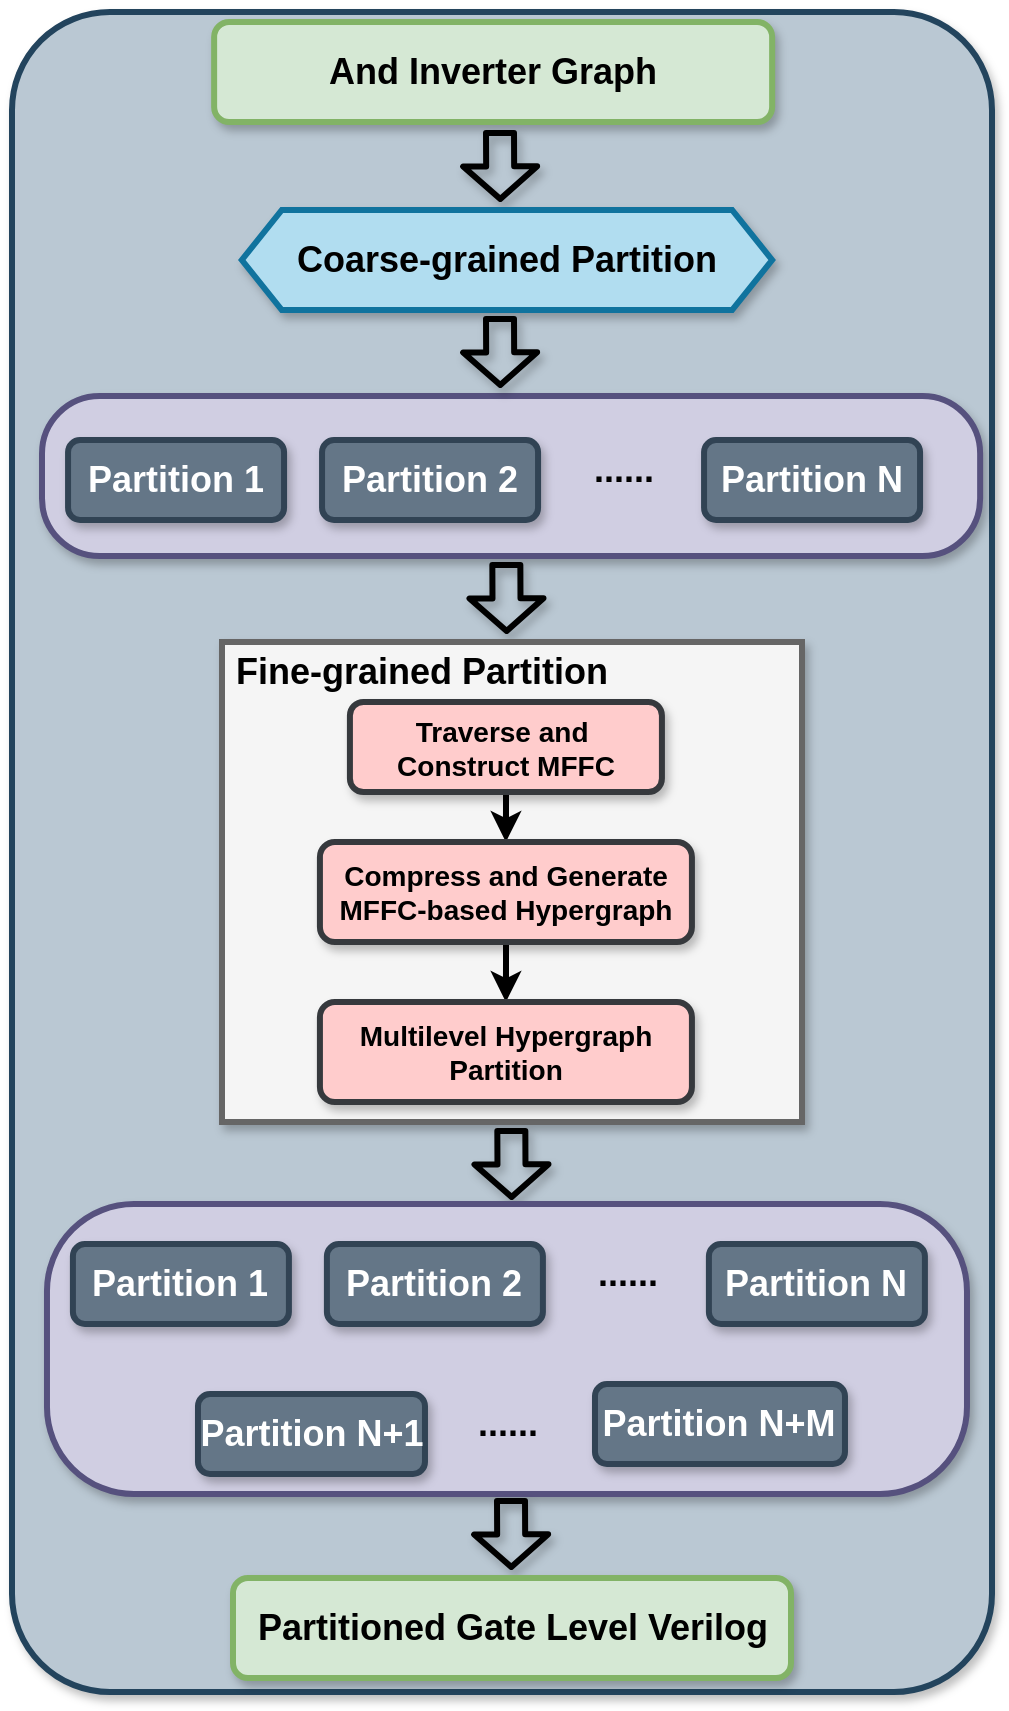 <mxfile version="24.7.6">
  <diagram name="第 1 页" id="j_07Ym5FIF2X4ZPxHcAr">
    <mxGraphModel dx="2465" dy="1991" grid="1" gridSize="10" guides="1" tooltips="1" connect="1" arrows="1" fold="1" page="1" pageScale="1" pageWidth="550" pageHeight="870" math="0" shadow="0">
      <root>
        <mxCell id="0" />
        <mxCell id="1" parent="0" />
        <mxCell id="7EjFisQ0ylx8nIiFaVZQ-126" value="" style="rounded=1;whiteSpace=wrap;html=1;glass=0;shadow=1;strokeWidth=3;fontSize=18;fillColor=#bac8d3;strokeColor=#23445d;arcSize=10;" parent="1" vertex="1">
          <mxGeometry x="-520" y="-852" width="490" height="840" as="geometry" />
        </mxCell>
        <mxCell id="RKz9n2dJhe-HLLSOtMHz-72" style="edgeStyle=orthogonalEdgeStyle;rounded=0;orthogonalLoop=1;jettySize=auto;html=1;entryX=0.5;entryY=0;entryDx=0;entryDy=0;fontStyle=1;fontSize=15;strokeWidth=3;" parent="1" edge="1">
          <mxGeometry relative="1" as="geometry">
            <mxPoint x="-259.793" y="514" as="sourcePoint" />
          </mxGeometry>
        </mxCell>
        <mxCell id="7EjFisQ0ylx8nIiFaVZQ-98" value="&lt;font face=&quot;Helvetica&quot; style=&quot;font-size: 18px;&quot;&gt;&lt;span style=&quot;font-size: 18px;&quot;&gt;And Inverter Graph&lt;/span&gt;&lt;/font&gt;" style="rounded=1;whiteSpace=wrap;html=1;fillColor=#d5e8d4;strokeColor=#82b366;fontStyle=1;fontSize=18;strokeWidth=3;shadow=1;" parent="1" vertex="1">
          <mxGeometry x="-418.93" y="-847" width="279" height="50" as="geometry" />
        </mxCell>
        <mxCell id="7EjFisQ0ylx8nIiFaVZQ-132" value="" style="shape=flexArrow;endArrow=classic;html=1;rounded=1;strokeWidth=3;width=12;endSize=4.446;shadow=1;fontSize=18;" parent="1" edge="1">
          <mxGeometry width="50" height="50" relative="1" as="geometry">
            <mxPoint x="-276" y="-793" as="sourcePoint" />
            <mxPoint x="-275.84" y="-757" as="targetPoint" />
          </mxGeometry>
        </mxCell>
        <mxCell id="7EjFisQ0ylx8nIiFaVZQ-135" value="" style="shape=flexArrow;endArrow=classic;html=1;rounded=1;strokeWidth=3;width=12;endSize=4.446;shadow=1;fontSize=18;" parent="1" edge="1">
          <mxGeometry width="50" height="50" relative="1" as="geometry">
            <mxPoint x="-272.83" y="-577" as="sourcePoint" />
            <mxPoint x="-272.67" y="-541" as="targetPoint" />
          </mxGeometry>
        </mxCell>
        <mxCell id="7EjFisQ0ylx8nIiFaVZQ-137" value="" style="shape=flexArrow;endArrow=classic;html=1;rounded=1;strokeWidth=3;width=12;endSize=4.446;shadow=1;fontSize=18;" parent="1" edge="1">
          <mxGeometry width="50" height="50" relative="1" as="geometry">
            <mxPoint x="-270.34" y="-294" as="sourcePoint" />
            <mxPoint x="-270.18" y="-258" as="targetPoint" />
          </mxGeometry>
        </mxCell>
        <mxCell id="7EjFisQ0ylx8nIiFaVZQ-102" value="" style="rounded=1;whiteSpace=wrap;html=1;shadow=1;strokeWidth=3;fillColor=#d0cee2;strokeColor=#56517e;fontSize=18;arcSize=36;" parent="1" vertex="1">
          <mxGeometry x="-505" y="-660" width="469.07" height="80" as="geometry" />
        </mxCell>
        <mxCell id="7EjFisQ0ylx8nIiFaVZQ-103" value="&lt;font face=&quot;Helvetica&quot; style=&quot;font-size: 18px;&quot;&gt;Partition 1&lt;/font&gt;" style="rounded=1;whiteSpace=wrap;html=1;fillColor=#647687;strokeColor=#314354;fontStyle=1;fontSize=18;strokeWidth=3;shadow=1;fontColor=#ffffff;" parent="1" vertex="1">
          <mxGeometry x="-491.97" y="-638" width="108" height="40" as="geometry" />
        </mxCell>
        <mxCell id="7EjFisQ0ylx8nIiFaVZQ-106" value="&lt;font face=&quot;Helvetica&quot; style=&quot;font-size: 18px;&quot;&gt;......&lt;/font&gt;" style="text;html=1;strokeColor=none;fillColor=none;align=center;verticalAlign=middle;whiteSpace=wrap;rounded=0;fontStyle=1;fontSize=18;strokeWidth=3;" parent="1" vertex="1">
          <mxGeometry x="-243.97" y="-638" width="60" height="30" as="geometry" />
        </mxCell>
        <mxCell id="7EjFisQ0ylx8nIiFaVZQ-107" value="&lt;font face=&quot;Helvetica&quot; style=&quot;font-size: 18px;&quot;&gt;Partition N&lt;/font&gt;" style="rounded=1;whiteSpace=wrap;html=1;fillColor=#647687;strokeColor=#314354;fontStyle=1;fontSize=18;strokeWidth=3;shadow=1;fontColor=#ffffff;" parent="1" vertex="1">
          <mxGeometry x="-173.97" y="-638" width="108" height="40" as="geometry" />
        </mxCell>
        <mxCell id="7EjFisQ0ylx8nIiFaVZQ-108" value="&lt;font face=&quot;Helvetica&quot; style=&quot;font-size: 18px;&quot;&gt;Partition 2&lt;/font&gt;" style="rounded=1;whiteSpace=wrap;html=1;fillColor=#647687;strokeColor=#314354;fontStyle=1;fontSize=18;strokeWidth=3;shadow=1;fontColor=#ffffff;" parent="1" vertex="1">
          <mxGeometry x="-364.97" y="-638" width="108" height="40" as="geometry" />
        </mxCell>
        <mxCell id="7EjFisQ0ylx8nIiFaVZQ-117" value="" style="rounded=1;whiteSpace=wrap;html=1;shadow=1;strokeWidth=3;fillColor=#d0cee2;strokeColor=#56517e;fontSize=18;arcSize=30;" parent="1" vertex="1">
          <mxGeometry x="-502.51" y="-256" width="460" height="145" as="geometry" />
        </mxCell>
        <mxCell id="7EjFisQ0ylx8nIiFaVZQ-118" value="&lt;font face=&quot;Helvetica&quot; style=&quot;font-size: 18px;&quot;&gt;Partition 1&lt;/font&gt;" style="rounded=1;whiteSpace=wrap;html=1;fillColor=#647687;strokeColor=#314354;fontStyle=1;fontSize=18;strokeWidth=3;shadow=1;fontColor=#ffffff;" parent="1" vertex="1">
          <mxGeometry x="-489.55" y="-236" width="108" height="40" as="geometry" />
        </mxCell>
        <mxCell id="7EjFisQ0ylx8nIiFaVZQ-119" value="&lt;font face=&quot;Helvetica&quot; style=&quot;font-size: 18px;&quot;&gt;......&lt;/font&gt;" style="text;html=1;strokeColor=none;fillColor=none;align=center;verticalAlign=middle;whiteSpace=wrap;rounded=0;fontStyle=1;fontSize=18;strokeWidth=3;" parent="1" vertex="1">
          <mxGeometry x="-241.55" y="-236" width="60" height="30" as="geometry" />
        </mxCell>
        <mxCell id="7EjFisQ0ylx8nIiFaVZQ-120" value="&lt;font face=&quot;Helvetica&quot; style=&quot;font-size: 18px;&quot;&gt;Partition N&lt;/font&gt;" style="rounded=1;whiteSpace=wrap;html=1;fillColor=#647687;strokeColor=#314354;fontStyle=1;fontSize=18;strokeWidth=3;shadow=1;fontColor=#ffffff;" parent="1" vertex="1">
          <mxGeometry x="-171.55" y="-236" width="108" height="40" as="geometry" />
        </mxCell>
        <mxCell id="7EjFisQ0ylx8nIiFaVZQ-121" value="&lt;font face=&quot;Helvetica&quot; style=&quot;font-size: 18px;&quot;&gt;Partition 2&lt;/font&gt;" style="rounded=1;whiteSpace=wrap;html=1;fillColor=#647687;strokeColor=#314354;fontStyle=1;fontSize=18;strokeWidth=3;shadow=1;fontColor=#ffffff;" parent="1" vertex="1">
          <mxGeometry x="-362.55" y="-236" width="108" height="40" as="geometry" />
        </mxCell>
        <mxCell id="7EjFisQ0ylx8nIiFaVZQ-122" value="&lt;font face=&quot;Helvetica&quot; style=&quot;font-size: 18px;&quot;&gt;Partition N+1&lt;/font&gt;" style="rounded=1;whiteSpace=wrap;html=1;fillColor=#647687;strokeColor=#314354;fontStyle=1;fontSize=18;strokeWidth=3;shadow=1;fontColor=#ffffff;" parent="1" vertex="1">
          <mxGeometry x="-427.01" y="-161" width="113.5" height="40" as="geometry" />
        </mxCell>
        <mxCell id="7EjFisQ0ylx8nIiFaVZQ-123" value="&lt;font face=&quot;Helvetica&quot; style=&quot;font-size: 18px;&quot;&gt;Partition N+M&lt;/font&gt;" style="rounded=1;whiteSpace=wrap;html=1;fillColor=#647687;strokeColor=#314354;fontStyle=1;fontSize=18;strokeWidth=3;shadow=1;fontColor=#ffffff;" parent="1" vertex="1">
          <mxGeometry x="-228.51" y="-166" width="125" height="40" as="geometry" />
        </mxCell>
        <mxCell id="7EjFisQ0ylx8nIiFaVZQ-124" value="&lt;font face=&quot;Helvetica&quot; style=&quot;font-size: 18px;&quot;&gt;......&lt;/font&gt;" style="text;html=1;strokeColor=none;fillColor=none;align=center;verticalAlign=middle;whiteSpace=wrap;rounded=0;fontStyle=1;fontSize=18;strokeWidth=3;" parent="1" vertex="1">
          <mxGeometry x="-301.55" y="-161" width="60" height="30" as="geometry" />
        </mxCell>
        <mxCell id="xWjIhd71VnCCE1YYqo9q-1" value="&lt;b&gt;Coarse-grained Partition&lt;/b&gt;" style="shape=hexagon;perimeter=hexagonPerimeter2;whiteSpace=wrap;html=1;fixedSize=1;fillColor=#b1ddf0;strokeColor=#10739e;strokeWidth=3;shadow=1;fontSize=18;" vertex="1" parent="1">
          <mxGeometry x="-405.08" y="-753" width="265.13" height="50" as="geometry" />
        </mxCell>
        <mxCell id="xWjIhd71VnCCE1YYqo9q-2" value="" style="shape=flexArrow;endArrow=classic;html=1;rounded=1;strokeWidth=3;width=12;endSize=4.446;shadow=1;fontSize=18;" edge="1" parent="1">
          <mxGeometry width="50" height="50" relative="1" as="geometry">
            <mxPoint x="-276.0" y="-700" as="sourcePoint" />
            <mxPoint x="-275.84" y="-664" as="targetPoint" />
          </mxGeometry>
        </mxCell>
        <mxCell id="xWjIhd71VnCCE1YYqo9q-5" value="" style="shape=flexArrow;endArrow=classic;html=1;rounded=1;strokeWidth=3;width=12;endSize=4.446;shadow=1;fontSize=18;" edge="1" parent="1">
          <mxGeometry width="50" height="50" relative="1" as="geometry">
            <mxPoint x="-270.5" y="-109" as="sourcePoint" />
            <mxPoint x="-270.34" y="-73" as="targetPoint" />
          </mxGeometry>
        </mxCell>
        <mxCell id="xWjIhd71VnCCE1YYqo9q-6" value="&lt;font face=&quot;Helvetica&quot; style=&quot;font-size: 18px;&quot;&gt;&lt;span style=&quot;font-size: 18px;&quot;&gt;Partitioned Gate Level Verilog&lt;/span&gt;&lt;/font&gt;" style="rounded=1;whiteSpace=wrap;html=1;fillColor=#d5e8d4;strokeColor=#82b366;fontStyle=1;fontSize=18;strokeWidth=3;shadow=1;" vertex="1" parent="1">
          <mxGeometry x="-409.5" y="-69" width="279" height="50" as="geometry" />
        </mxCell>
        <mxCell id="xWjIhd71VnCCE1YYqo9q-8" value="" style="rounded=0;whiteSpace=wrap;html=1;strokeWidth=3;shadow=1;fillColor=#f5f5f5;strokeColor=#666666;fontColor=#333333;" vertex="1" parent="1">
          <mxGeometry x="-415" y="-537" width="290" height="240" as="geometry" />
        </mxCell>
        <mxCell id="xWjIhd71VnCCE1YYqo9q-9" value="&lt;span style=&quot;font-size: 18px;&quot;&gt;&lt;b&gt;Fine-grained Partition&lt;/b&gt;&lt;/span&gt;" style="text;html=1;align=center;verticalAlign=middle;whiteSpace=wrap;rounded=0;" vertex="1" parent="1">
          <mxGeometry x="-415" y="-537" width="200" height="30" as="geometry" />
        </mxCell>
        <mxCell id="xWjIhd71VnCCE1YYqo9q-13" style="edgeStyle=orthogonalEdgeStyle;rounded=0;orthogonalLoop=1;jettySize=auto;html=1;entryX=0.5;entryY=0;entryDx=0;entryDy=0;strokeWidth=3;" edge="1" parent="1" source="xWjIhd71VnCCE1YYqo9q-10" target="xWjIhd71VnCCE1YYqo9q-12">
          <mxGeometry relative="1" as="geometry" />
        </mxCell>
        <mxCell id="xWjIhd71VnCCE1YYqo9q-10" value="&lt;span style=&quot;font-size: 14px;&quot;&gt;&lt;b&gt;Traverse and&amp;nbsp; Construct MFFC&lt;/b&gt;&lt;/span&gt;" style="rounded=1;whiteSpace=wrap;html=1;fillColor=#ffcccc;strokeColor=#36393d;strokeWidth=3;shadow=1;" vertex="1" parent="1">
          <mxGeometry x="-351.04" y="-507" width="156" height="45" as="geometry" />
        </mxCell>
        <mxCell id="xWjIhd71VnCCE1YYqo9q-15" style="edgeStyle=orthogonalEdgeStyle;rounded=0;orthogonalLoop=1;jettySize=auto;html=1;entryX=0.5;entryY=0;entryDx=0;entryDy=0;strokeWidth=3;" edge="1" parent="1" source="xWjIhd71VnCCE1YYqo9q-12" target="xWjIhd71VnCCE1YYqo9q-14">
          <mxGeometry relative="1" as="geometry" />
        </mxCell>
        <mxCell id="xWjIhd71VnCCE1YYqo9q-12" value="&lt;span style=&quot;font-size: 14px;&quot;&gt;&lt;b&gt;Compress and Generate MFFC-based Hypergraph&lt;/b&gt;&lt;/span&gt;" style="rounded=1;whiteSpace=wrap;html=1;fillColor=#ffcccc;strokeColor=#36393d;strokeWidth=3;shadow=1;" vertex="1" parent="1">
          <mxGeometry x="-366.04" y="-437" width="186" height="50" as="geometry" />
        </mxCell>
        <mxCell id="xWjIhd71VnCCE1YYqo9q-14" value="&lt;span style=&quot;font-size: 14px;&quot;&gt;&lt;b&gt;Multilevel Hypergraph Partition&lt;/b&gt;&lt;/span&gt;" style="rounded=1;whiteSpace=wrap;html=1;fillColor=#ffcccc;strokeColor=#36393d;strokeWidth=3;shadow=1;" vertex="1" parent="1">
          <mxGeometry x="-366.04" y="-357" width="186" height="50" as="geometry" />
        </mxCell>
      </root>
    </mxGraphModel>
  </diagram>
</mxfile>
